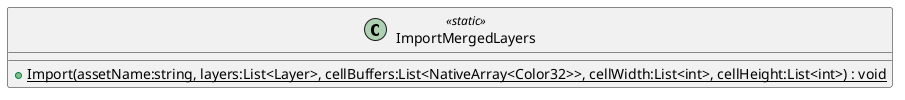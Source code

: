 @startuml
class ImportMergedLayers <<static>> {
    + {static} Import(assetName:string, layers:List<Layer>, cellBuffers:List<NativeArray<Color32>>, cellWidth:List<int>, cellHeight:List<int>) : void
}
@enduml
